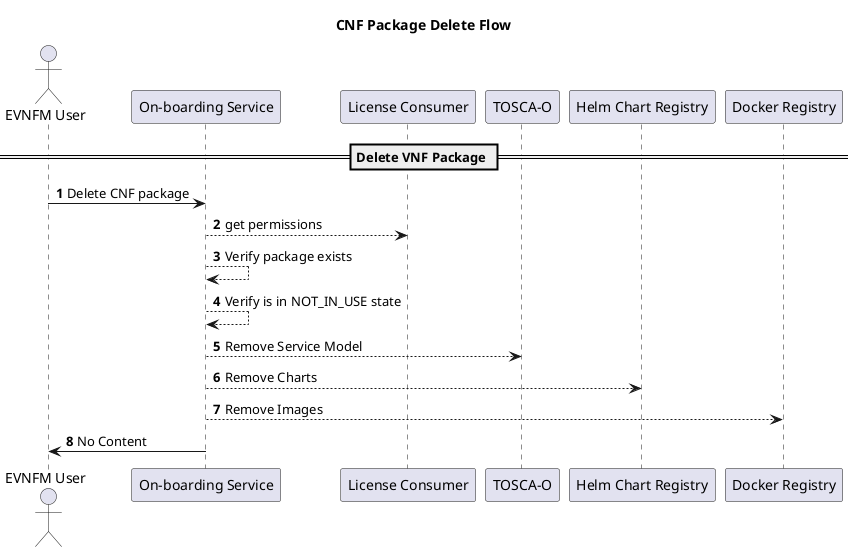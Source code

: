 @startuml
'https://plantuml.com/sequence-diagram

autonumber

title CNF Package Delete Flow

    actor EVNFMuser as "EVNFM User"
    participant OnBoardingService as "On-boarding Service"
    participant LicenseConsumer as "License Consumer"
    participant TOSCAO as "TOSCA-O"
    participant ChartRegistry as "Helm Chart Registry"
    participant DockerRegistry as "Docker Registry"

    == Delete VNF Package ==
    EVNFMuser -> OnBoardingService: Delete CNF package
    OnBoardingService --> LicenseConsumer: get permissions
    OnBoardingService --> OnBoardingService: Verify package exists
    OnBoardingService --> OnBoardingService: Verify is in NOT_IN_USE state
    OnBoardingService --> TOSCAO: Remove Service Model
    OnBoardingService --> ChartRegistry: Remove Charts
    OnBoardingService --> DockerRegistry: Remove Images
    OnBoardingService -> EVNFMuser: No Content

@enduml